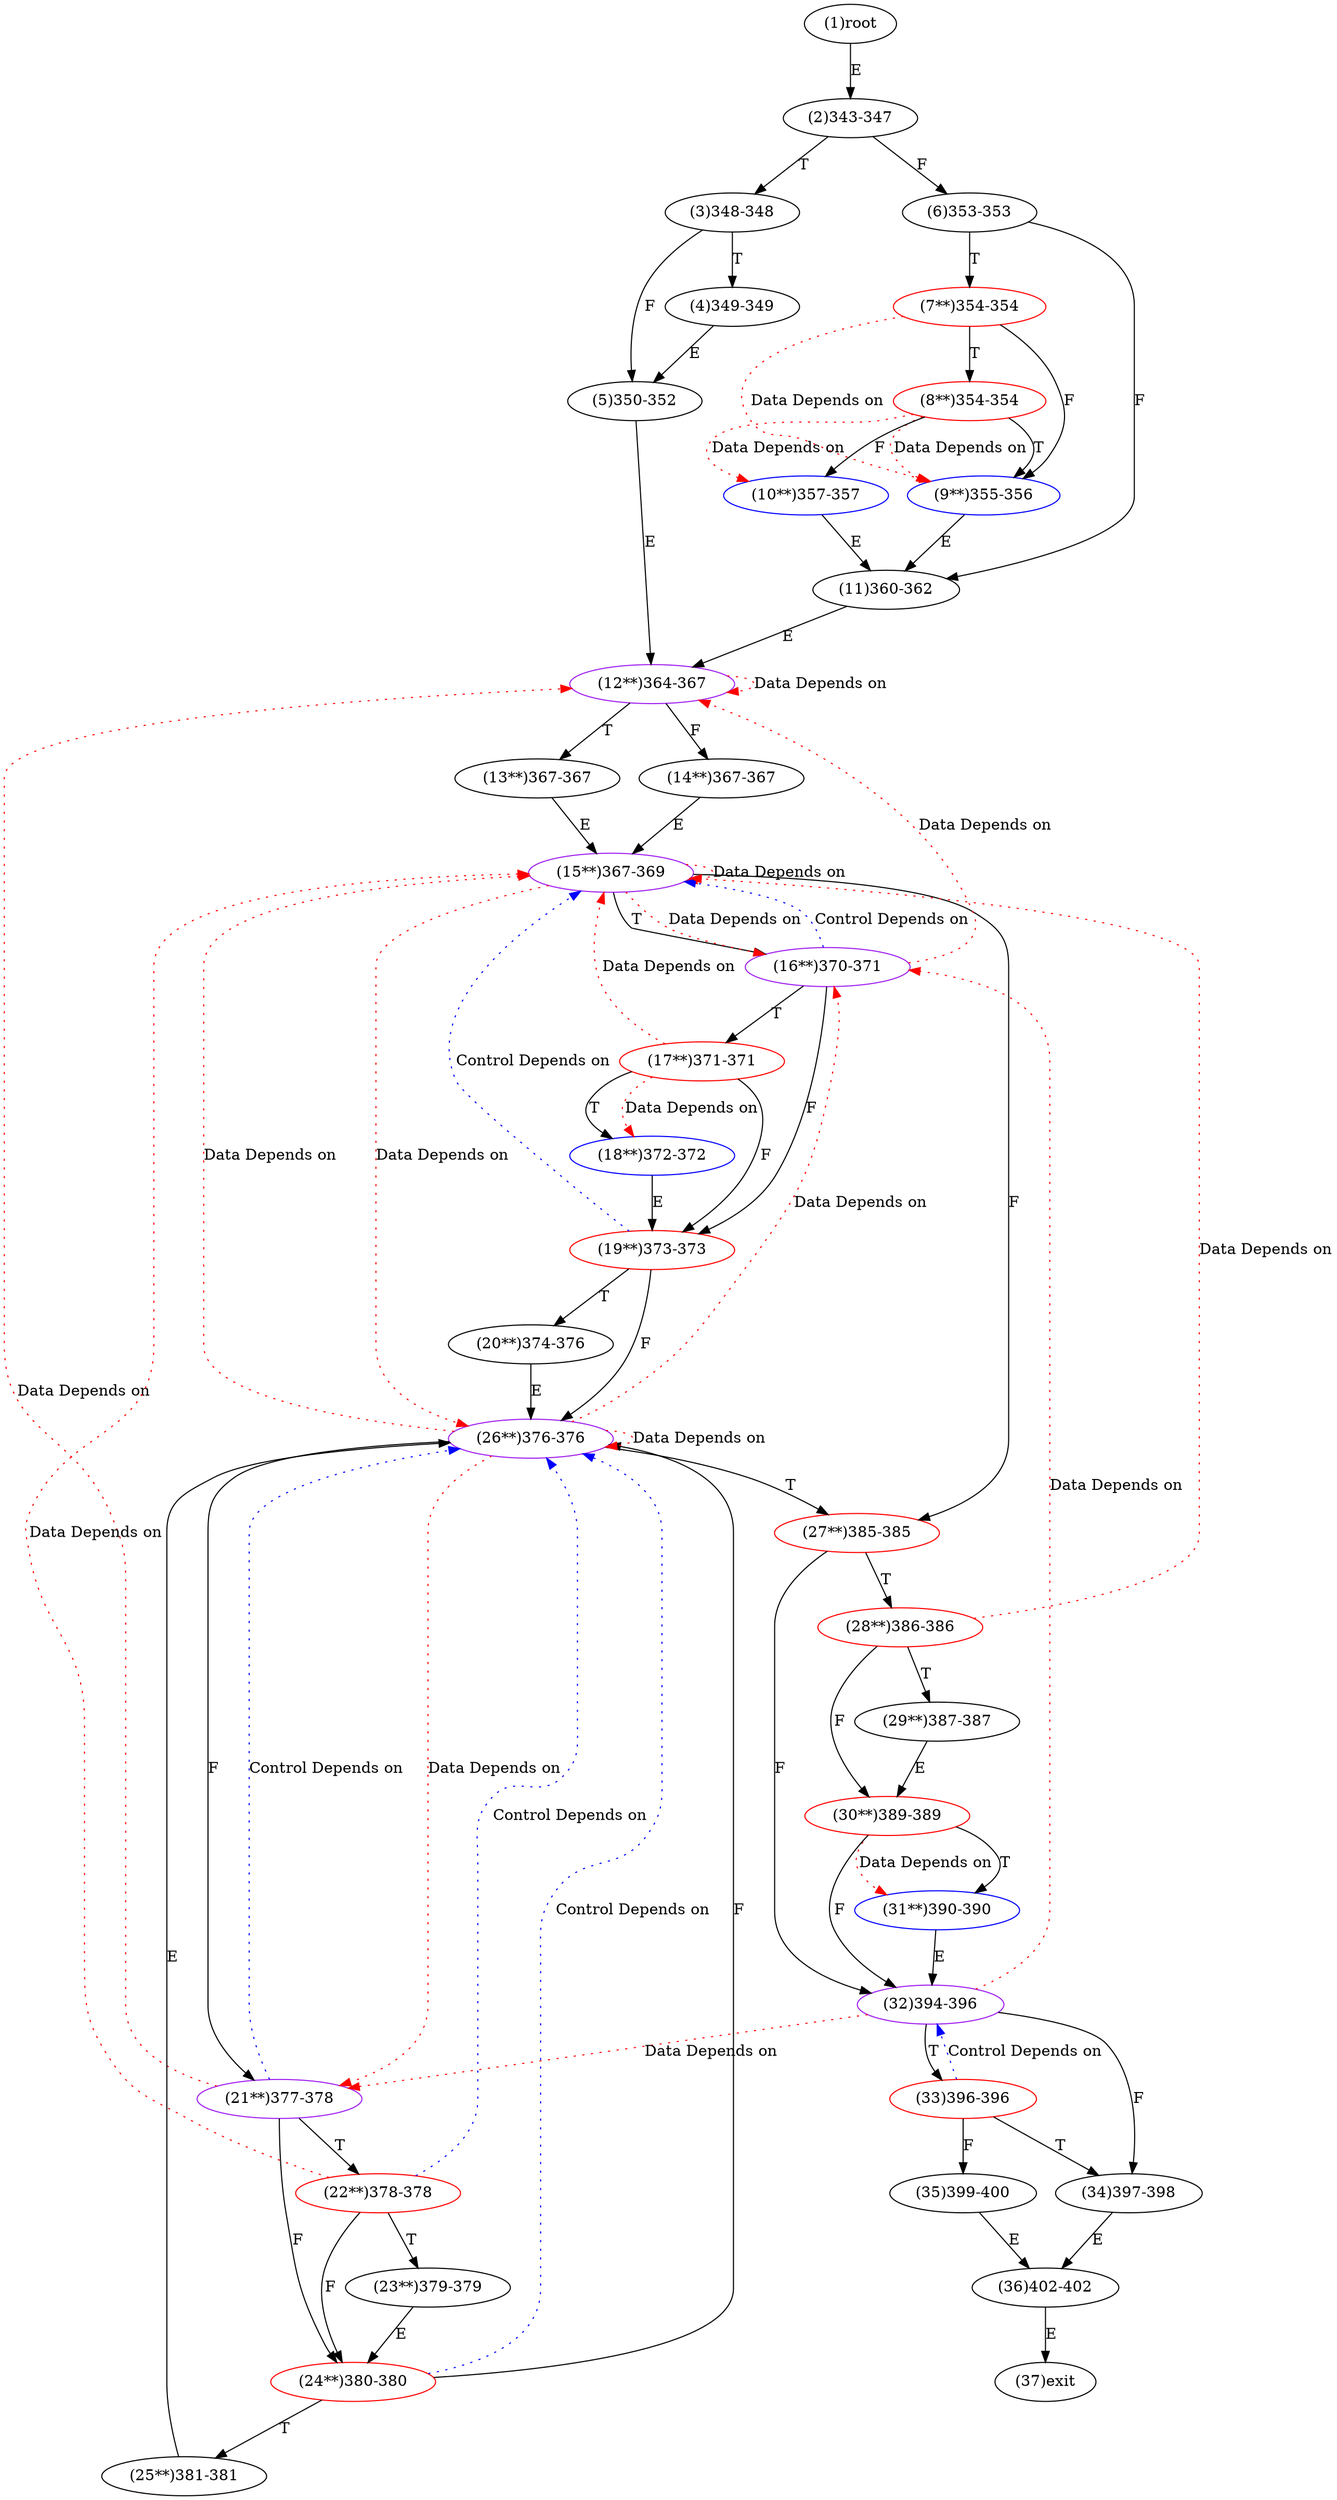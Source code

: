 digraph "" { 
1[ label="(1)root"];
2[ label="(2)343-347"];
3[ label="(3)348-348"];
4[ label="(4)349-349"];
5[ label="(5)350-352"];
6[ label="(6)353-353"];
7[ label="(7**)354-354",color=red];
8[ label="(8**)354-354",color=red];
9[ label="(9**)355-356",color=blue];
10[ label="(10**)357-357",color=blue];
11[ label="(11)360-362"];
12[ label="(12**)364-367",color=purple];
13[ label="(13**)367-367"];
14[ label="(14**)367-367"];
15[ label="(15**)367-369",color=purple];
17[ label="(17**)371-371",color=red];
16[ label="(16**)370-371",color=purple];
19[ label="(19**)373-373",color=red];
18[ label="(18**)372-372",color=blue];
21[ label="(21**)377-378",color=purple];
20[ label="(20**)374-376"];
23[ label="(23**)379-379"];
22[ label="(22**)378-378",color=red];
25[ label="(25**)381-381"];
24[ label="(24**)380-380",color=red];
27[ label="(27**)385-385",color=red];
26[ label="(26**)376-376",color=purple];
29[ label="(29**)387-387"];
28[ label="(28**)386-386",color=red];
31[ label="(31**)390-390",color=blue];
30[ label="(30**)389-389",color=red];
34[ label="(34)397-398"];
35[ label="(35)399-400"];
32[ label="(32)394-396",color=purple];
33[ label="(33)396-396",color=red];
36[ label="(36)402-402"];
37[ label="(37)exit"];
1->2[ label="E"];
2->6[ label="F"];
2->3[ label="T"];
3->5[ label="F"];
3->4[ label="T"];
4->5[ label="E"];
5->12[ label="E"];
6->11[ label="F"];
6->7[ label="T"];
7->9[ label="F"];
7->8[ label="T"];
8->10[ label="F"];
8->9[ label="T"];
9->11[ label="E"];
10->11[ label="E"];
11->12[ label="E"];
12->14[ label="F"];
12->13[ label="T"];
13->15[ label="E"];
14->15[ label="E"];
15->27[ label="F"];
15->16[ label="T"];
16->19[ label="F"];
16->17[ label="T"];
17->19[ label="F"];
17->18[ label="T"];
18->19[ label="E"];
19->26[ label="F"];
19->20[ label="T"];
20->26[ label="E"];
21->24[ label="F"];
21->22[ label="T"];
22->24[ label="F"];
22->23[ label="T"];
23->24[ label="E"];
24->26[ label="F"];
24->25[ label="T"];
25->26[ label="E"];
26->21[ label="F"];
26->27[ label="T"];
27->32[ label="F"];
27->28[ label="T"];
28->30[ label="F"];
28->29[ label="T"];
29->30[ label="E"];
30->32[ label="F"];
30->31[ label="T"];
31->32[ label="E"];
32->34[ label="F"];
32->33[ label="T"];
33->35[ label="F"];
33->34[ label="T"];
34->36[ label="E"];
35->36[ label="E"];
36->37[ label="E"];
7->9[ color="red" label="Data Depends on" style = dotted ];
8->9[ color="red" label="Data Depends on" style = dotted ];
8->10[ color="red" label="Data Depends on" style = dotted ];
12->12[ color="red" label="Data Depends on" style = dotted ];
15->15[ color="red" label="Data Depends on" style = dotted ];
15->26[ color="red" label="Data Depends on" style = dotted ];
15->16[ color="red" label="Data Depends on" style = dotted ];
17->18[ color="red" label="Data Depends on" style = dotted ];
17->15[ color="red" label="Data Depends on" style = dotted ];
16->12[ color="red" label="Data Depends on" style = dotted ];
16->15[ color="blue" label="Control Depends on" style = dotted ];
19->15[ color="blue" label="Control Depends on" style = dotted ];
21->12[ color="red" label="Data Depends on" style = dotted ];
21->26[ color="blue" label="Control Depends on" style = dotted ];
22->15[ color="red" label="Data Depends on" style = dotted ];
22->26[ color="blue" label="Control Depends on" style = dotted ];
24->26[ color="blue" label="Control Depends on" style = dotted ];
26->26[ color="red" label="Data Depends on" style = dotted ];
26->15[ color="red" label="Data Depends on" style = dotted ];
26->16[ color="red" label="Data Depends on" style = dotted ];
26->21[ color="red" label="Data Depends on" style = dotted ];
28->15[ color="red" label="Data Depends on" style = dotted ];
30->31[ color="red" label="Data Depends on" style = dotted ];
32->16[ color="red" label="Data Depends on" style = dotted ];
32->21[ color="red" label="Data Depends on" style = dotted ];
33->32[ color="blue" label="Control Depends on" style = dotted ];
}
